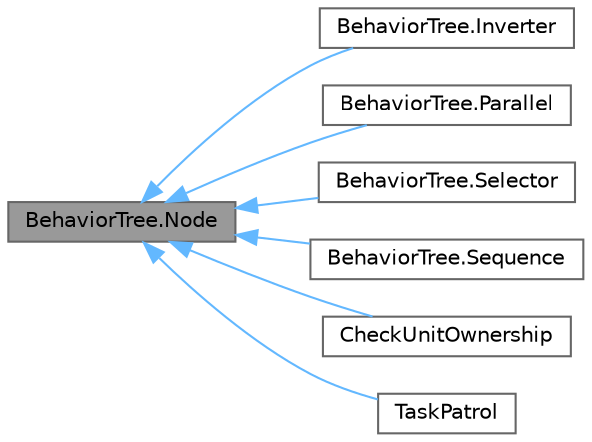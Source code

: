 digraph "BehaviorTree.Node"
{
 // LATEX_PDF_SIZE
  bgcolor="transparent";
  edge [fontname=Helvetica,fontsize=10,labelfontname=Helvetica,labelfontsize=10];
  node [fontname=Helvetica,fontsize=10,shape=box,height=0.2,width=0.4];
  rankdir="LR";
  Node1 [label="BehaviorTree.Node",height=0.2,width=0.4,color="gray40", fillcolor="grey60", style="filled", fontcolor="black",tooltip=" "];
  Node1 -> Node2 [dir="back",color="steelblue1",style="solid"];
  Node2 [label="BehaviorTree.Inverter",height=0.2,width=0.4,color="gray40", fillcolor="white", style="filled",URL="$class_behavior_tree_1_1_inverter.html",tooltip=" "];
  Node1 -> Node3 [dir="back",color="steelblue1",style="solid"];
  Node3 [label="BehaviorTree.Parallel",height=0.2,width=0.4,color="gray40", fillcolor="white", style="filled",URL="$class_behavior_tree_1_1_parallel.html",tooltip=" "];
  Node1 -> Node4 [dir="back",color="steelblue1",style="solid"];
  Node4 [label="BehaviorTree.Selector",height=0.2,width=0.4,color="gray40", fillcolor="white", style="filled",URL="$class_behavior_tree_1_1_selector.html",tooltip=" "];
  Node1 -> Node5 [dir="back",color="steelblue1",style="solid"];
  Node5 [label="BehaviorTree.Sequence",height=0.2,width=0.4,color="gray40", fillcolor="white", style="filled",URL="$class_behavior_tree_1_1_sequence.html",tooltip=" "];
  Node1 -> Node6 [dir="back",color="steelblue1",style="solid"];
  Node6 [label="CheckUnitOwnership",height=0.2,width=0.4,color="gray40", fillcolor="white", style="filled",URL="$class_check_unit_ownership.html",tooltip=" "];
  Node1 -> Node7 [dir="back",color="steelblue1",style="solid"];
  Node7 [label="TaskPatrol",height=0.2,width=0.4,color="gray40", fillcolor="white", style="filled",URL="$class_task_patrol.html",tooltip=" "];
}
